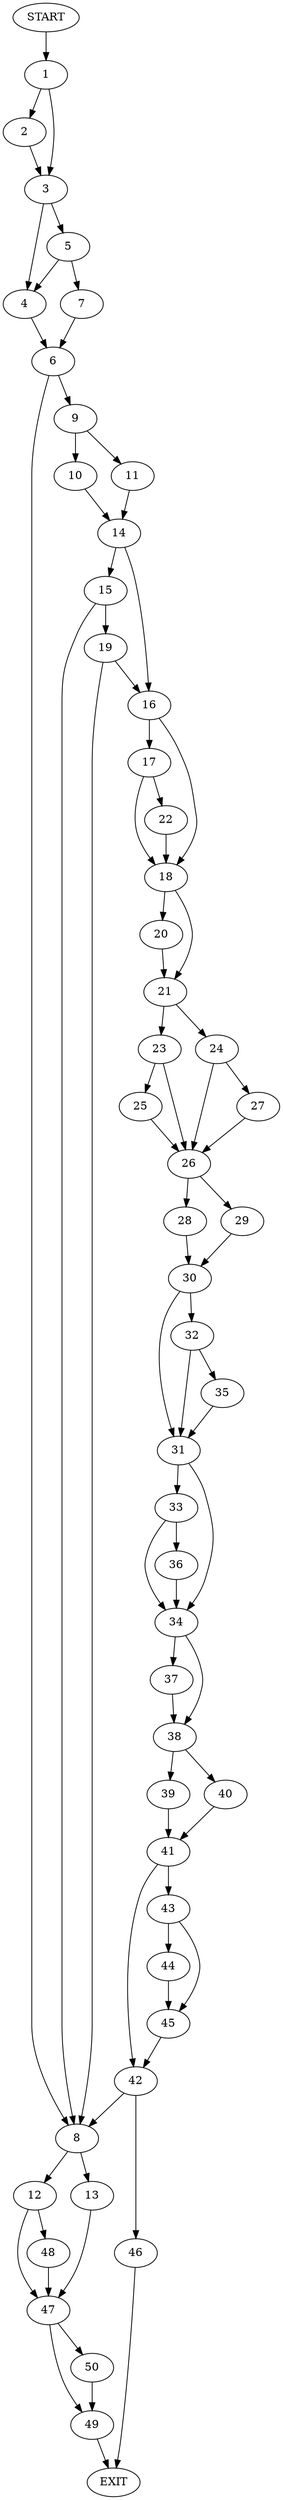 digraph {
0 [label="START"]
51 [label="EXIT"]
0 -> 1
1 -> 2
1 -> 3
3 -> 4
3 -> 5
2 -> 3
4 -> 6
5 -> 7
5 -> 4
7 -> 6
6 -> 8
6 -> 9
9 -> 10
9 -> 11
8 -> 12
8 -> 13
11 -> 14
10 -> 14
14 -> 15
14 -> 16
16 -> 17
16 -> 18
15 -> 8
15 -> 19
19 -> 16
19 -> 8
18 -> 20
18 -> 21
17 -> 18
17 -> 22
22 -> 18
20 -> 21
21 -> 23
21 -> 24
23 -> 25
23 -> 26
24 -> 27
24 -> 26
27 -> 26
26 -> 28
26 -> 29
25 -> 26
29 -> 30
28 -> 30
30 -> 31
30 -> 32
31 -> 33
31 -> 34
32 -> 35
32 -> 31
35 -> 31
33 -> 36
33 -> 34
34 -> 37
34 -> 38
36 -> 34
37 -> 38
38 -> 39
38 -> 40
39 -> 41
40 -> 41
41 -> 42
41 -> 43
43 -> 44
43 -> 45
42 -> 8
42 -> 46
45 -> 42
44 -> 45
46 -> 51
12 -> 47
12 -> 48
13 -> 47
47 -> 49
47 -> 50
48 -> 47
50 -> 49
49 -> 51
}
